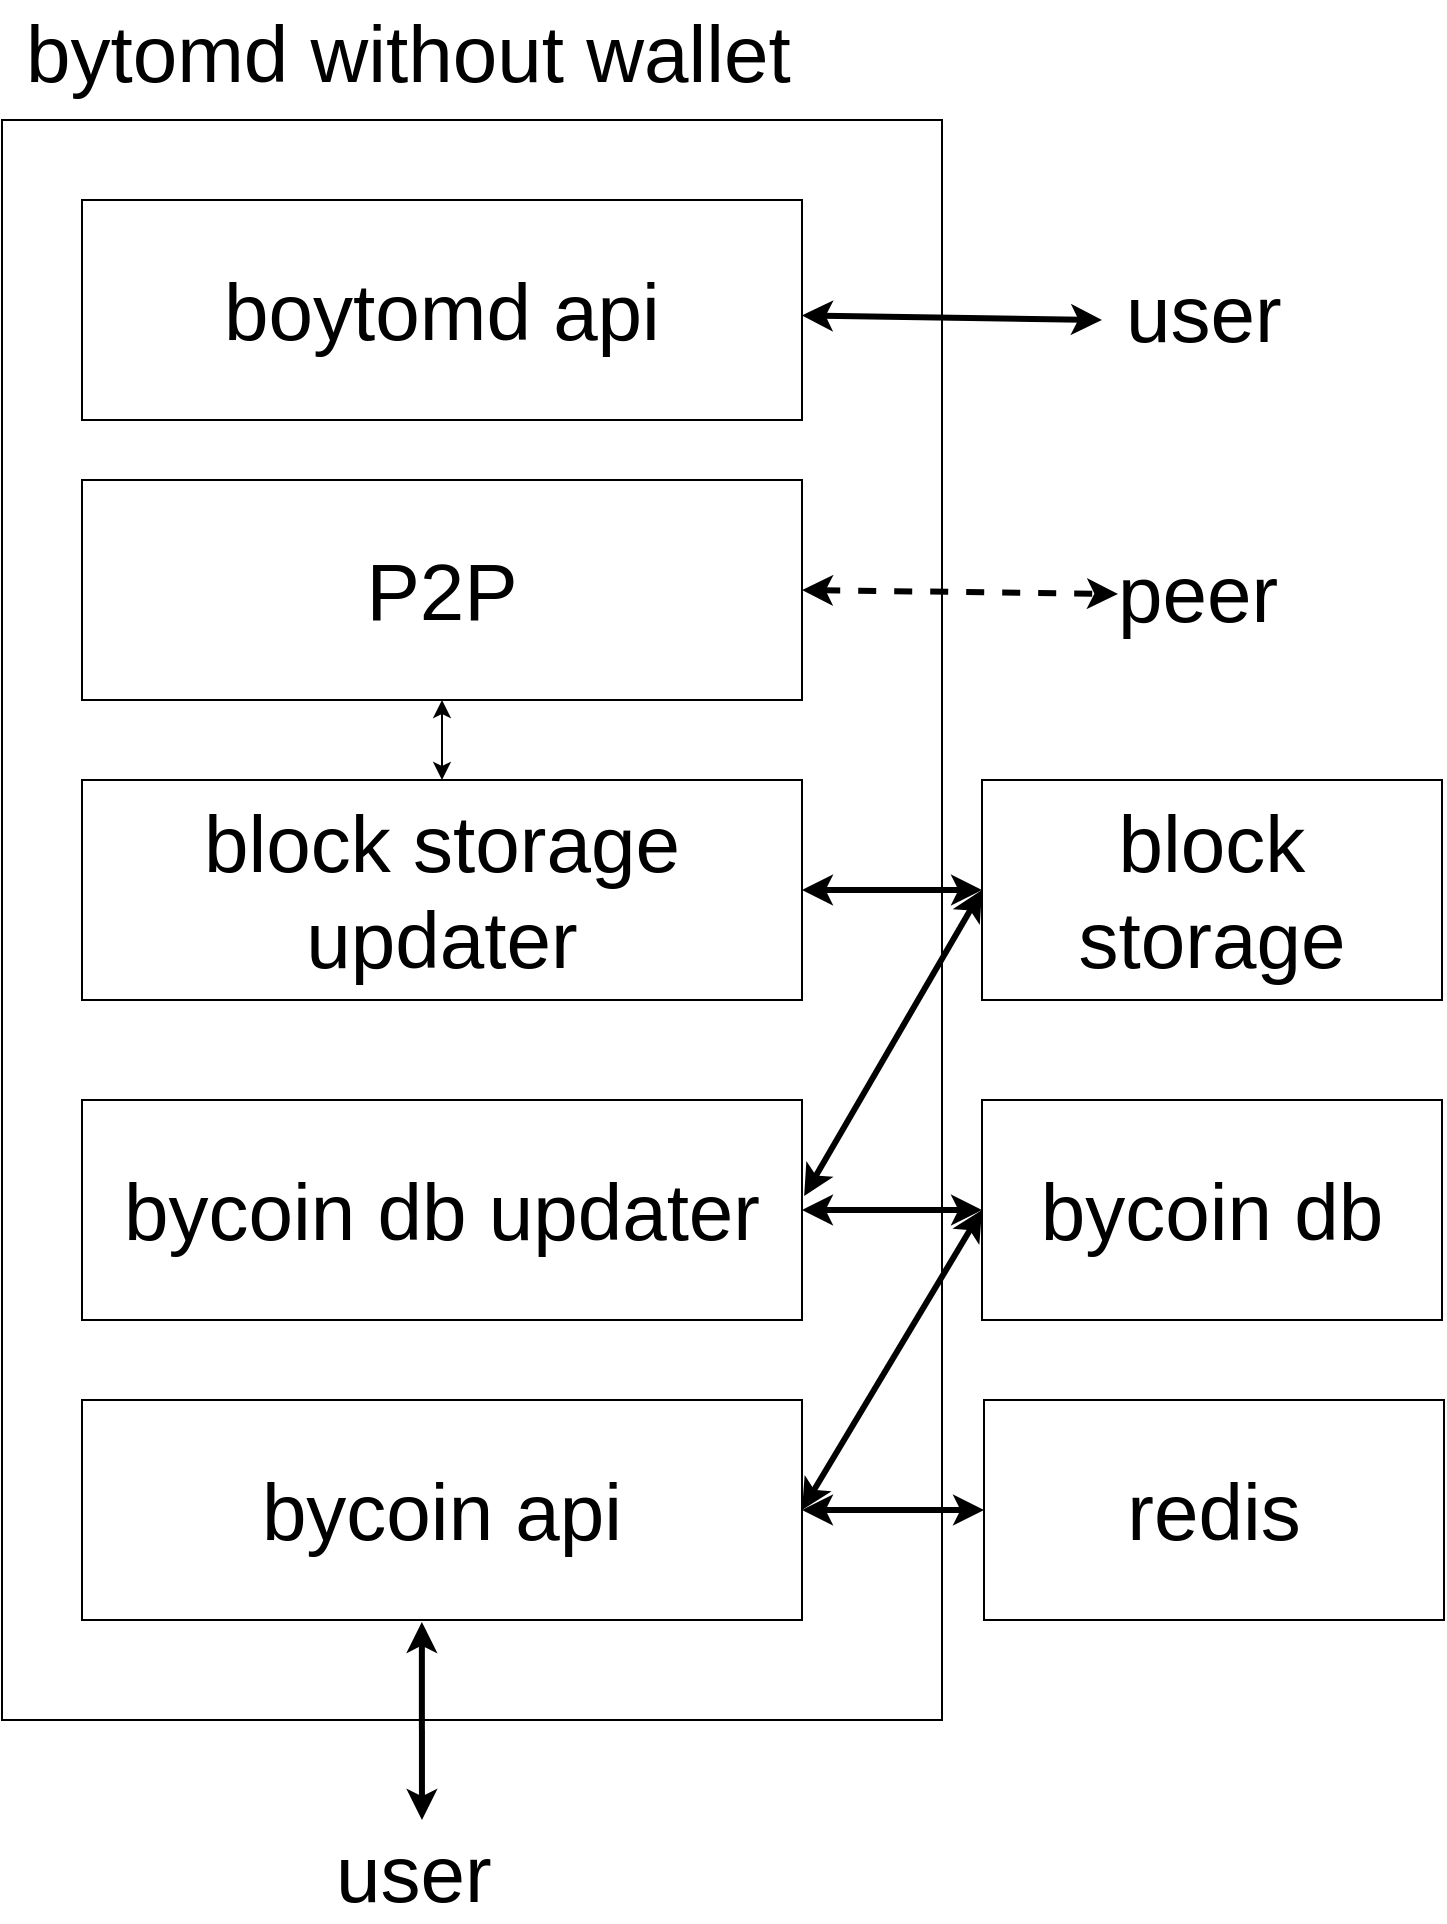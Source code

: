 <mxfile version="10.6.3" type="device"><diagram id="7yKI0KJxbjWaLLGgtE5i" name="Page-1"><mxGraphModel dx="1327" dy="827" grid="1" gridSize="10" guides="1" tooltips="1" connect="1" arrows="1" fold="1" page="1" pageScale="1" pageWidth="850" pageHeight="1100" math="0" shadow="0"><root><mxCell id="0"/><mxCell id="1" parent="0"/><mxCell id="pwCreTE_zw_3qJFZ2DQx-1" value="" style="rounded=0;whiteSpace=wrap;html=1;" vertex="1" parent="1"><mxGeometry x="100" y="160" width="470" height="800" as="geometry"/></mxCell><mxCell id="pwCreTE_zw_3qJFZ2DQx-2" value="&lt;font style=&quot;font-size: 40px&quot;&gt;bytomd without wallet&lt;/font&gt;" style="text;html=1;resizable=0;points=[];autosize=1;align=left;verticalAlign=top;spacingTop=-4;" vertex="1" parent="1"><mxGeometry x="110" y="100" width="400" height="30" as="geometry"/></mxCell><mxCell id="pwCreTE_zw_3qJFZ2DQx-3" value="&lt;font style=&quot;font-size: 40px&quot;&gt;boytomd api&lt;/font&gt;" style="rounded=0;whiteSpace=wrap;html=1;" vertex="1" parent="1"><mxGeometry x="140" y="200" width="360" height="110" as="geometry"/></mxCell><mxCell id="pwCreTE_zw_3qJFZ2DQx-4" value="&lt;font style=&quot;font-size: 40px&quot;&gt;user&lt;/font&gt;" style="text;html=1;resizable=0;points=[];autosize=1;align=left;verticalAlign=top;spacingTop=-4;" vertex="1" parent="1"><mxGeometry x="660" y="230" width="90" height="30" as="geometry"/></mxCell><mxCell id="pwCreTE_zw_3qJFZ2DQx-5" value="" style="endArrow=classic;startArrow=classic;html=1;strokeColor=#000000;strokeWidth=3;" edge="1" parent="1" source="pwCreTE_zw_3qJFZ2DQx-3"><mxGeometry width="50" height="50" relative="1" as="geometry"><mxPoint x="100" y="870" as="sourcePoint"/><mxPoint x="650" y="260" as="targetPoint"/></mxGeometry></mxCell><mxCell id="pwCreTE_zw_3qJFZ2DQx-6" value="&lt;font style=&quot;font-size: 40px&quot;&gt;P2P&lt;/font&gt;" style="rounded=0;whiteSpace=wrap;html=1;" vertex="1" parent="1"><mxGeometry x="140" y="340" width="360" height="110" as="geometry"/></mxCell><mxCell id="pwCreTE_zw_3qJFZ2DQx-7" value="&lt;font style=&quot;font-size: 40px&quot;&gt;peer&lt;br&gt;&lt;br&gt;&lt;/font&gt;" style="text;html=1;resizable=0;points=[];autosize=1;align=left;verticalAlign=top;spacingTop=-4;" vertex="1" parent="1"><mxGeometry x="656" y="370" width="100" height="50" as="geometry"/></mxCell><mxCell id="pwCreTE_zw_3qJFZ2DQx-8" value="" style="endArrow=classic;startArrow=classic;html=1;exitX=1;exitY=0.5;exitDx=0;exitDy=0;entryX=0.02;entryY=0.54;entryDx=0;entryDy=0;entryPerimeter=0;dashed=1;strokeWidth=3;" edge="1" parent="1" source="pwCreTE_zw_3qJFZ2DQx-6" target="pwCreTE_zw_3qJFZ2DQx-7"><mxGeometry width="50" height="50" relative="1" as="geometry"><mxPoint x="100" y="870" as="sourcePoint"/><mxPoint x="150" y="820" as="targetPoint"/></mxGeometry></mxCell><mxCell id="pwCreTE_zw_3qJFZ2DQx-9" value="&lt;font style=&quot;font-size: 40px&quot;&gt;block storage updater&lt;/font&gt;" style="rounded=0;whiteSpace=wrap;html=1;" vertex="1" parent="1"><mxGeometry x="140" y="490" width="360" height="110" as="geometry"/></mxCell><mxCell id="pwCreTE_zw_3qJFZ2DQx-10" value="&lt;font style=&quot;font-size: 40px&quot;&gt;block storage&lt;/font&gt;" style="rounded=0;whiteSpace=wrap;html=1;" vertex="1" parent="1"><mxGeometry x="590" y="490" width="230" height="110" as="geometry"/></mxCell><mxCell id="pwCreTE_zw_3qJFZ2DQx-13" value="" style="endArrow=classic;startArrow=classic;html=1;exitX=0.5;exitY=1;exitDx=0;exitDy=0;entryX=0.5;entryY=0;entryDx=0;entryDy=0;" edge="1" parent="1" source="pwCreTE_zw_3qJFZ2DQx-6" target="pwCreTE_zw_3qJFZ2DQx-9"><mxGeometry width="50" height="50" relative="1" as="geometry"><mxPoint x="90" y="950" as="sourcePoint"/><mxPoint x="140" y="900" as="targetPoint"/><Array as="points"><mxPoint x="320" y="470"/></Array></mxGeometry></mxCell><mxCell id="pwCreTE_zw_3qJFZ2DQx-14" value="" style="endArrow=classic;startArrow=classic;html=1;exitX=1;exitY=0.5;exitDx=0;exitDy=0;entryX=0;entryY=0.5;entryDx=0;entryDy=0;strokeWidth=3;" edge="1" parent="1" source="pwCreTE_zw_3qJFZ2DQx-9" target="pwCreTE_zw_3qJFZ2DQx-10"><mxGeometry width="50" height="50" relative="1" as="geometry"><mxPoint x="100" y="870" as="sourcePoint"/><mxPoint x="150" y="820" as="targetPoint"/></mxGeometry></mxCell><mxCell id="pwCreTE_zw_3qJFZ2DQx-20" value="" style="edgeStyle=orthogonalEdgeStyle;rounded=0;orthogonalLoop=1;jettySize=auto;html=1;strokeColor=#000000;strokeWidth=3;startArrow=classic;startFill=1;" edge="1" parent="1" source="pwCreTE_zw_3qJFZ2DQx-15" target="pwCreTE_zw_3qJFZ2DQx-19"><mxGeometry relative="1" as="geometry"/></mxCell><mxCell id="pwCreTE_zw_3qJFZ2DQx-15" value="&lt;font style=&quot;font-size: 40px&quot;&gt;bycoin db updater&lt;/font&gt;" style="rounded=0;whiteSpace=wrap;html=1;" vertex="1" parent="1"><mxGeometry x="140" y="650" width="360" height="110" as="geometry"/></mxCell><mxCell id="pwCreTE_zw_3qJFZ2DQx-19" value="&lt;font style=&quot;font-size: 40px&quot;&gt;bycoin db&lt;/font&gt;" style="rounded=0;whiteSpace=wrap;html=1;" vertex="1" parent="1"><mxGeometry x="590" y="650" width="230" height="110" as="geometry"/></mxCell><mxCell id="pwCreTE_zw_3qJFZ2DQx-16" value="" style="endArrow=classic;startArrow=classic;html=1;exitX=0;exitY=0.5;exitDx=0;exitDy=0;entryX=1.003;entryY=0.436;entryDx=0;entryDy=0;entryPerimeter=0;strokeWidth=3;" edge="1" parent="1" source="pwCreTE_zw_3qJFZ2DQx-10" target="pwCreTE_zw_3qJFZ2DQx-15"><mxGeometry width="50" height="50" relative="1" as="geometry"><mxPoint x="100" y="980" as="sourcePoint"/><mxPoint x="150" y="930" as="targetPoint"/></mxGeometry></mxCell><mxCell id="pwCreTE_zw_3qJFZ2DQx-22" style="rounded=0;orthogonalLoop=1;jettySize=auto;html=1;entryX=0;entryY=0.5;entryDx=0;entryDy=0;startArrow=classic;startFill=1;strokeColor=#000000;strokeWidth=3;exitX=1;exitY=0.5;exitDx=0;exitDy=0;" edge="1" parent="1" source="pwCreTE_zw_3qJFZ2DQx-21" target="pwCreTE_zw_3qJFZ2DQx-19"><mxGeometry relative="1" as="geometry"/></mxCell><mxCell id="pwCreTE_zw_3qJFZ2DQx-21" value="&lt;font style=&quot;font-size: 40px&quot;&gt;bycoin api&lt;/font&gt;" style="rounded=0;whiteSpace=wrap;html=1;" vertex="1" parent="1"><mxGeometry x="140" y="800" width="360" height="110" as="geometry"/></mxCell><mxCell id="pwCreTE_zw_3qJFZ2DQx-24" style="edgeStyle=none;rounded=0;orthogonalLoop=1;jettySize=auto;html=1;entryX=0.472;entryY=1.009;entryDx=0;entryDy=0;entryPerimeter=0;startArrow=classic;startFill=1;strokeColor=#000000;strokeWidth=3;" edge="1" parent="1" source="pwCreTE_zw_3qJFZ2DQx-23" target="pwCreTE_zw_3qJFZ2DQx-21"><mxGeometry relative="1" as="geometry"/></mxCell><mxCell id="pwCreTE_zw_3qJFZ2DQx-23" value="&lt;font style=&quot;font-size: 40px&quot;&gt;user&lt;/font&gt;" style="text;html=1;resizable=0;points=[];autosize=1;align=left;verticalAlign=top;spacingTop=-4;" vertex="1" parent="1"><mxGeometry x="265" y="1010" width="90" height="30" as="geometry"/></mxCell><mxCell id="pwCreTE_zw_3qJFZ2DQx-27" style="edgeStyle=none;rounded=0;orthogonalLoop=1;jettySize=auto;html=1;startArrow=classic;startFill=1;strokeColor=#000000;strokeWidth=3;exitX=0;exitY=0.5;exitDx=0;exitDy=0;entryX=1;entryY=0.5;entryDx=0;entryDy=0;" edge="1" parent="1" source="pwCreTE_zw_3qJFZ2DQx-25" target="pwCreTE_zw_3qJFZ2DQx-21"><mxGeometry relative="1" as="geometry"/></mxCell><mxCell id="pwCreTE_zw_3qJFZ2DQx-25" value="&lt;font style=&quot;font-size: 40px&quot;&gt;redis&lt;/font&gt;" style="rounded=0;whiteSpace=wrap;html=1;" vertex="1" parent="1"><mxGeometry x="591" y="800" width="230" height="110" as="geometry"/></mxCell></root></mxGraphModel></diagram></mxfile>